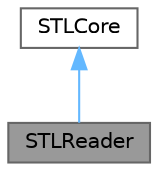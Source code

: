 digraph "STLReader"
{
 // LATEX_PDF_SIZE
  bgcolor="transparent";
  edge [fontname=Helvetica,fontsize=10,labelfontname=Helvetica,labelfontsize=10];
  node [fontname=Helvetica,fontsize=10,shape=box,height=0.2,width=0.4];
  Node1 [id="Node000001",label="STLReader",height=0.2,width=0.4,color="gray40", fillcolor="grey60", style="filled", fontcolor="black",tooltip="Internal class used by the STLsurfaceFormat and triSurface."];
  Node2 -> Node1 [id="edge1_Node000001_Node000002",dir="back",color="steelblue1",style="solid",tooltip=" "];
  Node2 [id="Node000002",label="STLCore",height=0.2,width=0.4,color="gray40", fillcolor="white", style="filled",URL="$classFoam_1_1fileFormats_1_1STLCore.html",tooltip="Core routines used when reading/writing STL files."];
}

